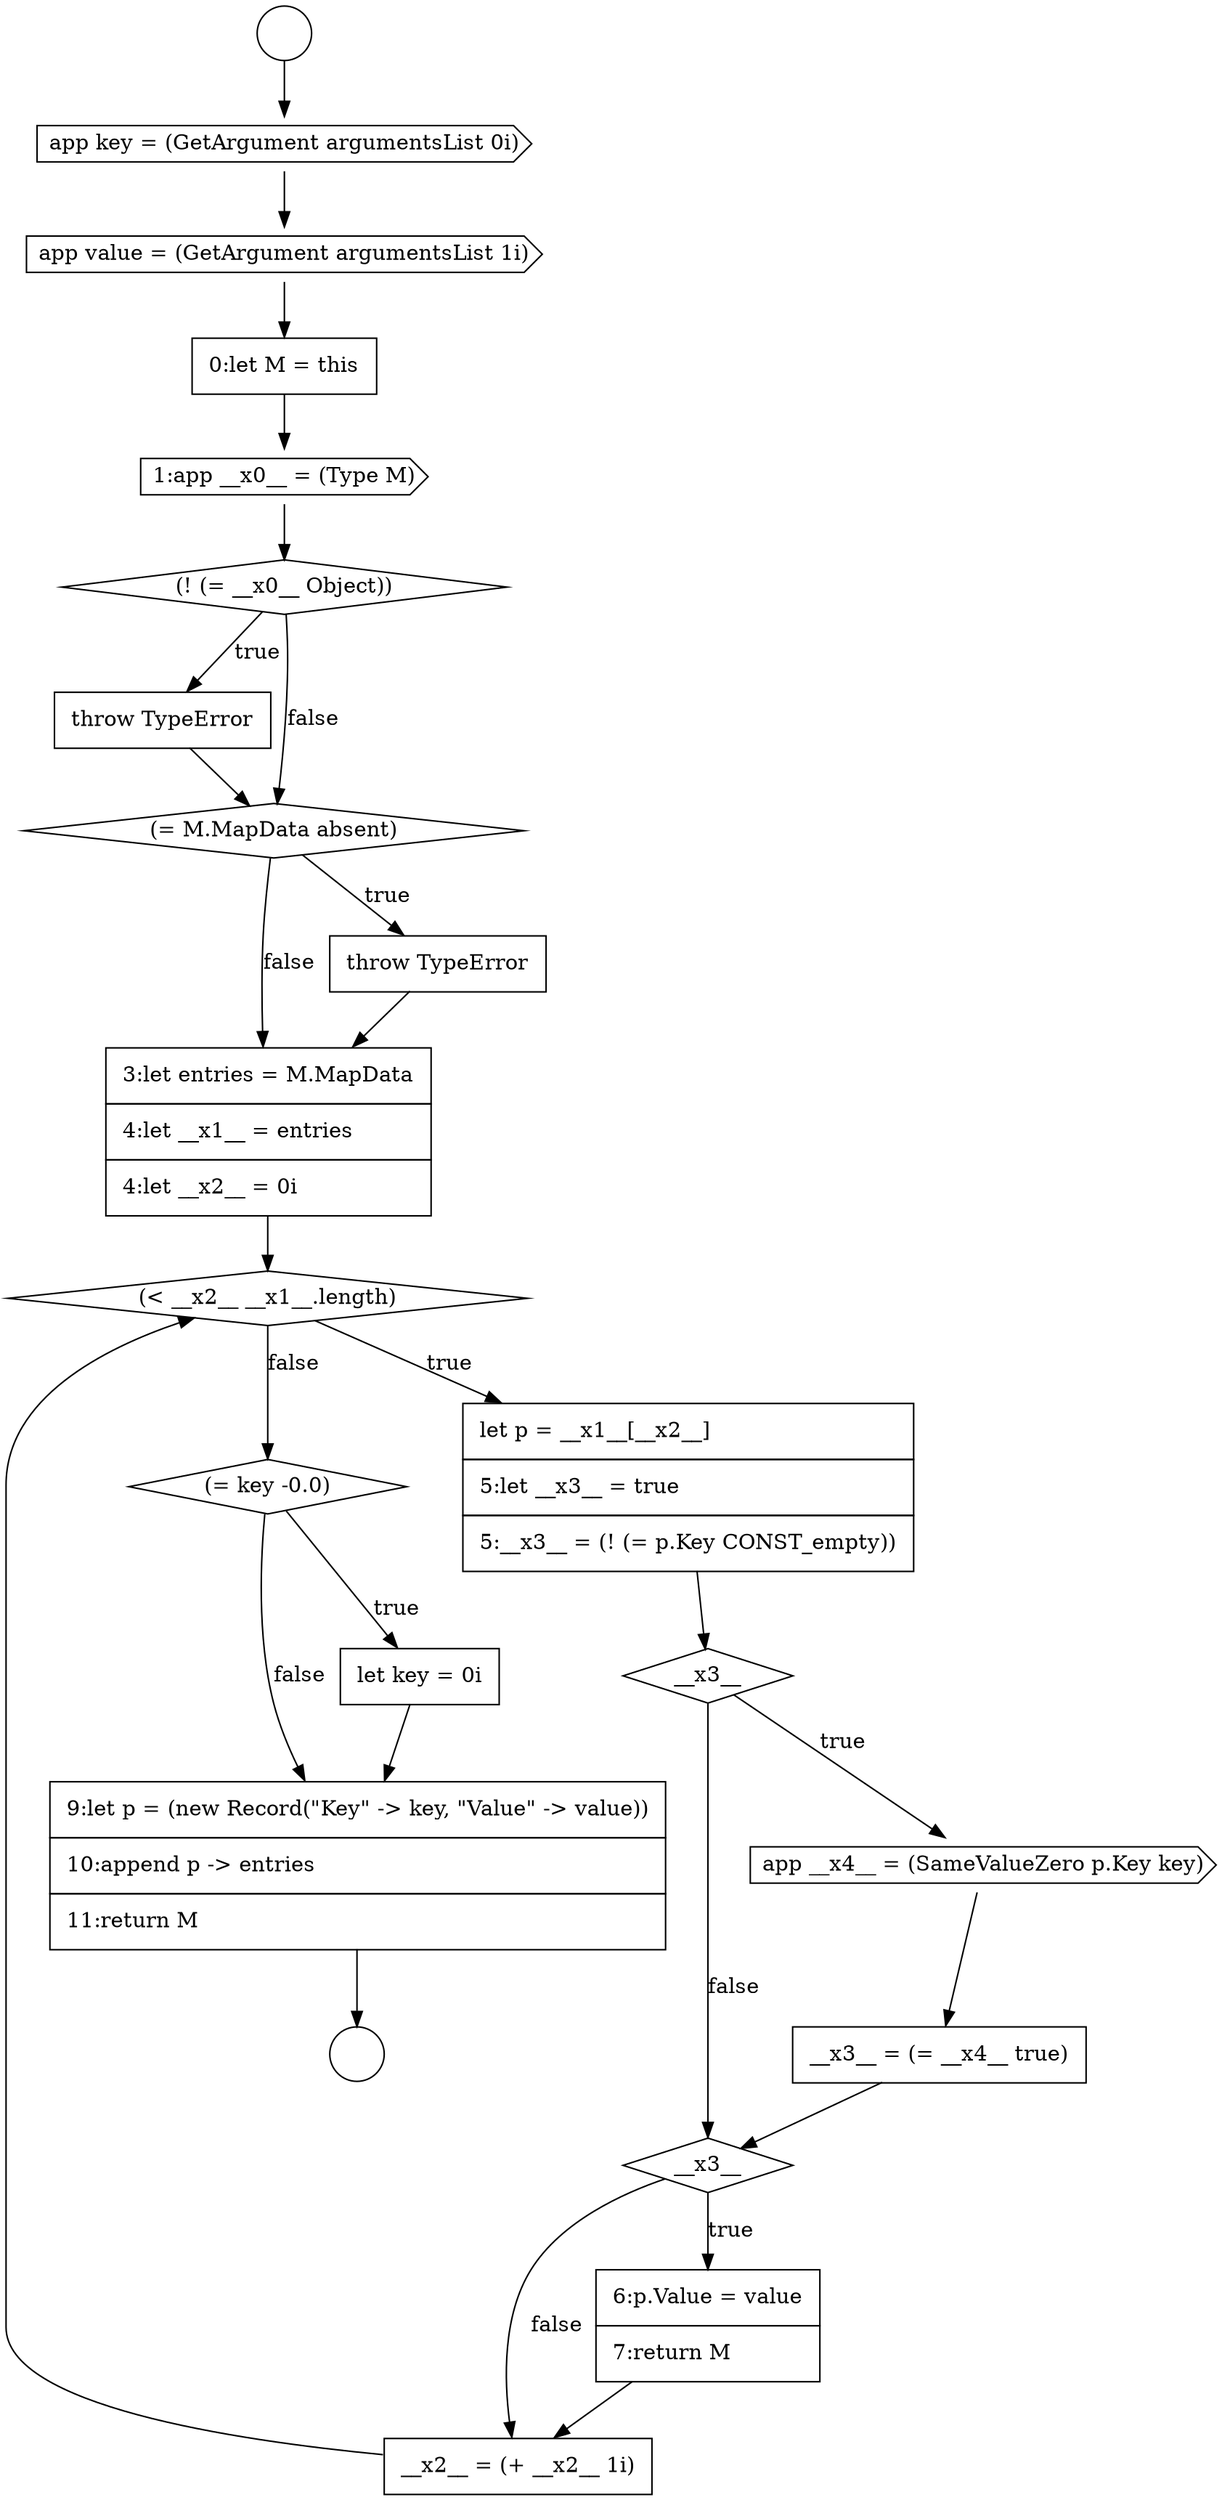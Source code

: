 digraph {
  node15643 [shape=cds, label=<<font color="black">app key = (GetArgument argumentsList 0i)</font>> color="black" fillcolor="white" style=filled]
  node15656 [shape=none, margin=0, label=<<font color="black">
    <table border="0" cellborder="1" cellspacing="0" cellpadding="10">
      <tr><td align="left">__x3__ = (= __x4__ true)</td></tr>
    </table>
  </font>> color="black" fillcolor="white" style=filled]
  node15651 [shape=none, margin=0, label=<<font color="black">
    <table border="0" cellborder="1" cellspacing="0" cellpadding="10">
      <tr><td align="left">3:let entries = M.MapData</td></tr>
      <tr><td align="left">4:let __x1__ = entries</td></tr>
      <tr><td align="left">4:let __x2__ = 0i</td></tr>
    </table>
  </font>> color="black" fillcolor="white" style=filled]
  node15648 [shape=none, margin=0, label=<<font color="black">
    <table border="0" cellborder="1" cellspacing="0" cellpadding="10">
      <tr><td align="left">throw TypeError</td></tr>
    </table>
  </font>> color="black" fillcolor="white" style=filled]
  node15659 [shape=none, margin=0, label=<<font color="black">
    <table border="0" cellborder="1" cellspacing="0" cellpadding="10">
      <tr><td align="left">__x2__ = (+ __x2__ 1i)</td></tr>
    </table>
  </font>> color="black" fillcolor="white" style=filled]
  node15646 [shape=cds, label=<<font color="black">1:app __x0__ = (Type M)</font>> color="black" fillcolor="white" style=filled]
  node15660 [shape=diamond, label=<<font color="black">(= key -0.0)</font>> color="black" fillcolor="white" style=filled]
  node15654 [shape=diamond, label=<<font color="black">__x3__</font>> color="black" fillcolor="white" style=filled]
  node15657 [shape=diamond, label=<<font color="black">__x3__</font>> color="black" fillcolor="white" style=filled]
  node15644 [shape=cds, label=<<font color="black">app value = (GetArgument argumentsList 1i)</font>> color="black" fillcolor="white" style=filled]
  node15658 [shape=none, margin=0, label=<<font color="black">
    <table border="0" cellborder="1" cellspacing="0" cellpadding="10">
      <tr><td align="left">6:p.Value = value</td></tr>
      <tr><td align="left">7:return M</td></tr>
    </table>
  </font>> color="black" fillcolor="white" style=filled]
  node15647 [shape=diamond, label=<<font color="black">(! (= __x0__ Object))</font>> color="black" fillcolor="white" style=filled]
  node15662 [shape=none, margin=0, label=<<font color="black">
    <table border="0" cellborder="1" cellspacing="0" cellpadding="10">
      <tr><td align="left">9:let p = (new Record(&quot;Key&quot; -&gt; key, &quot;Value&quot; -&gt; value))</td></tr>
      <tr><td align="left">10:append p -&gt; entries</td></tr>
      <tr><td align="left">11:return M</td></tr>
    </table>
  </font>> color="black" fillcolor="white" style=filled]
  node15655 [shape=cds, label=<<font color="black">app __x4__ = (SameValueZero p.Key key)</font>> color="black" fillcolor="white" style=filled]
  node15642 [shape=circle label=" " color="black" fillcolor="white" style=filled]
  node15650 [shape=none, margin=0, label=<<font color="black">
    <table border="0" cellborder="1" cellspacing="0" cellpadding="10">
      <tr><td align="left">throw TypeError</td></tr>
    </table>
  </font>> color="black" fillcolor="white" style=filled]
  node15641 [shape=circle label=" " color="black" fillcolor="white" style=filled]
  node15649 [shape=diamond, label=<<font color="black">(= M.MapData absent)</font>> color="black" fillcolor="white" style=filled]
  node15645 [shape=none, margin=0, label=<<font color="black">
    <table border="0" cellborder="1" cellspacing="0" cellpadding="10">
      <tr><td align="left">0:let M = this</td></tr>
    </table>
  </font>> color="black" fillcolor="white" style=filled]
  node15661 [shape=none, margin=0, label=<<font color="black">
    <table border="0" cellborder="1" cellspacing="0" cellpadding="10">
      <tr><td align="left">let key = 0i</td></tr>
    </table>
  </font>> color="black" fillcolor="white" style=filled]
  node15653 [shape=none, margin=0, label=<<font color="black">
    <table border="0" cellborder="1" cellspacing="0" cellpadding="10">
      <tr><td align="left">let p = __x1__[__x2__]</td></tr>
      <tr><td align="left">5:let __x3__ = true</td></tr>
      <tr><td align="left">5:__x3__ = (! (= p.Key CONST_empty))</td></tr>
    </table>
  </font>> color="black" fillcolor="white" style=filled]
  node15652 [shape=diamond, label=<<font color="black">(&lt; __x2__ __x1__.length)</font>> color="black" fillcolor="white" style=filled]
  node15648 -> node15649 [ color="black"]
  node15662 -> node15642 [ color="black"]
  node15657 -> node15658 [label=<<font color="black">true</font>> color="black"]
  node15657 -> node15659 [label=<<font color="black">false</font>> color="black"]
  node15643 -> node15644 [ color="black"]
  node15652 -> node15653 [label=<<font color="black">true</font>> color="black"]
  node15652 -> node15660 [label=<<font color="black">false</font>> color="black"]
  node15661 -> node15662 [ color="black"]
  node15645 -> node15646 [ color="black"]
  node15641 -> node15643 [ color="black"]
  node15655 -> node15656 [ color="black"]
  node15646 -> node15647 [ color="black"]
  node15658 -> node15659 [ color="black"]
  node15654 -> node15655 [label=<<font color="black">true</font>> color="black"]
  node15654 -> node15657 [label=<<font color="black">false</font>> color="black"]
  node15647 -> node15648 [label=<<font color="black">true</font>> color="black"]
  node15647 -> node15649 [label=<<font color="black">false</font>> color="black"]
  node15650 -> node15651 [ color="black"]
  node15656 -> node15657 [ color="black"]
  node15659 -> node15652 [ color="black"]
  node15651 -> node15652 [ color="black"]
  node15649 -> node15650 [label=<<font color="black">true</font>> color="black"]
  node15649 -> node15651 [label=<<font color="black">false</font>> color="black"]
  node15644 -> node15645 [ color="black"]
  node15653 -> node15654 [ color="black"]
  node15660 -> node15661 [label=<<font color="black">true</font>> color="black"]
  node15660 -> node15662 [label=<<font color="black">false</font>> color="black"]
}
